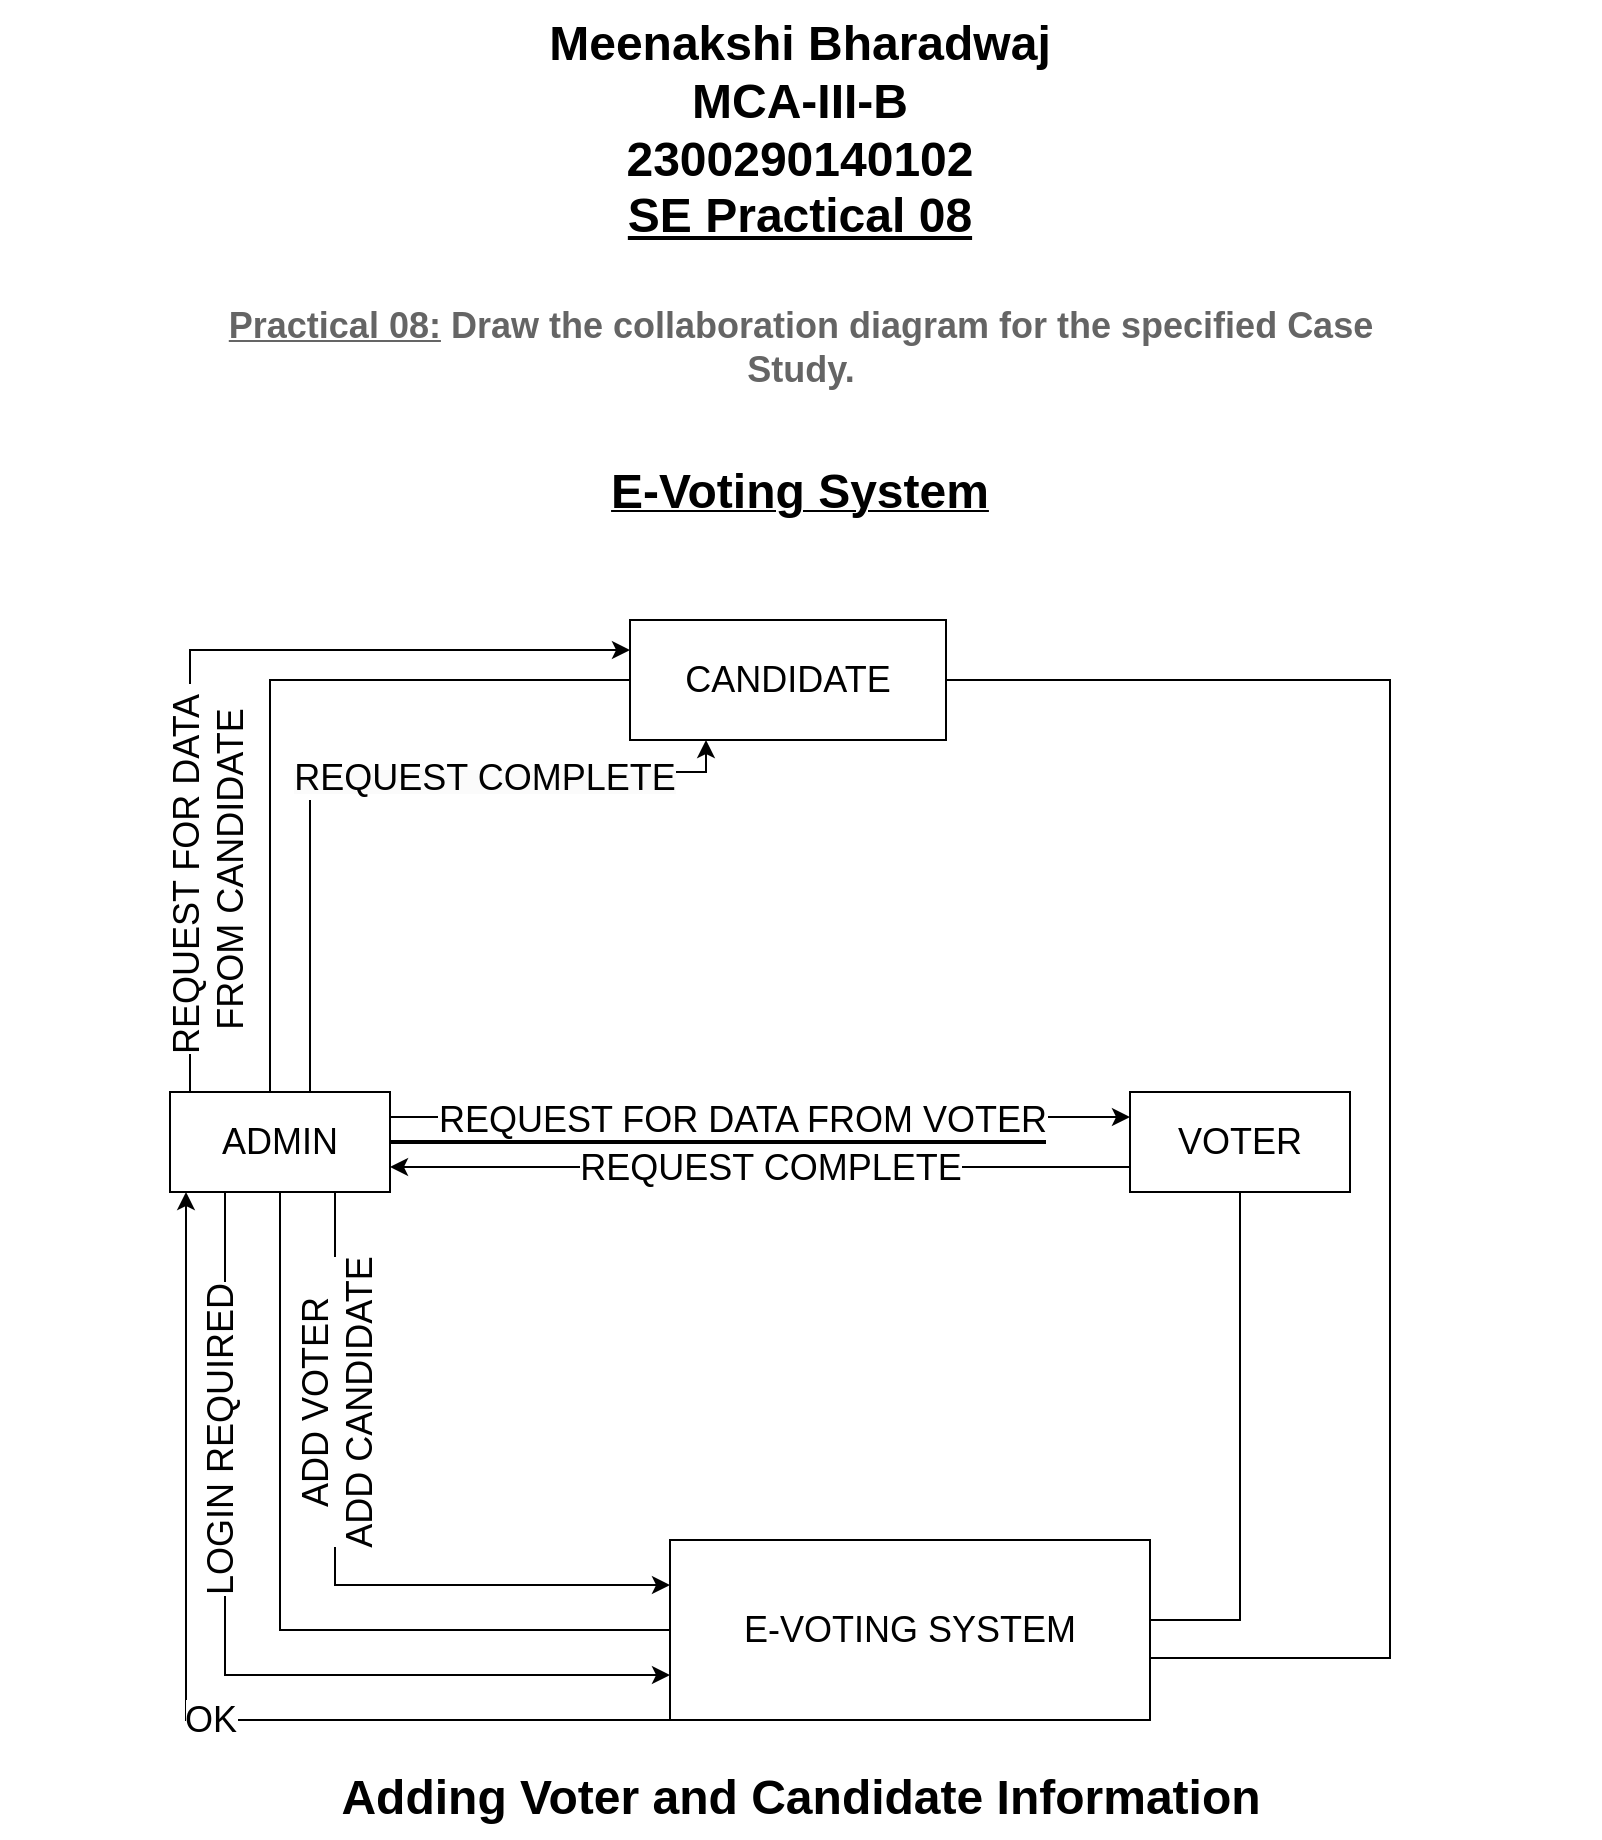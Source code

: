 <mxfile version="24.9.2">
  <diagram name="Page-1" id="XGDIcfB1qQyD2qvqPcb-">
    <mxGraphModel dx="974" dy="422" grid="1" gridSize="10" guides="1" tooltips="1" connect="1" arrows="1" fold="1" page="1" pageScale="1" pageWidth="850" pageHeight="1100" math="0" shadow="0">
      <root>
        <mxCell id="0" />
        <mxCell id="1" parent="0" />
        <mxCell id="vKq-Uz0_vq1EwovhOex8-3" value="&lt;font style=&quot;font-size: 18px;&quot;&gt;CANDIDATE&lt;/font&gt;" style="html=1;whiteSpace=wrap;" parent="1" vertex="1">
          <mxGeometry x="340" y="320" width="158" height="60" as="geometry" />
        </mxCell>
        <mxCell id="vKq-Uz0_vq1EwovhOex8-18" style="edgeStyle=orthogonalEdgeStyle;rounded=0;orthogonalLoop=1;jettySize=auto;html=1;exitX=0.75;exitY=0;exitDx=0;exitDy=0;" parent="1" target="vKq-Uz0_vq1EwovhOex8-3" edge="1">
          <mxGeometry relative="1" as="geometry">
            <mxPoint x="378" y="373" as="targetPoint" />
            <mxPoint x="180" y="556" as="sourcePoint" />
            <Array as="points">
              <mxPoint x="180" y="396" />
              <mxPoint x="378" y="396" />
            </Array>
          </mxGeometry>
        </mxCell>
        <mxCell id="vKq-Uz0_vq1EwovhOex8-19" value="&lt;span style=&quot;text-wrap-mode: wrap; background-color: rgb(251, 251, 251);&quot;&gt;&lt;font style=&quot;font-size: 18px;&quot;&gt;REQUEST COMPLETE&lt;/font&gt;&lt;/span&gt;" style="edgeLabel;html=1;align=center;verticalAlign=middle;resizable=0;points=[];" parent="vKq-Uz0_vq1EwovhOex8-18" vertex="1" connectable="0">
          <mxGeometry x="0.71" y="-3" relative="1" as="geometry">
            <mxPoint x="-73" as="offset" />
          </mxGeometry>
        </mxCell>
        <mxCell id="vKq-Uz0_vq1EwovhOex8-20" style="edgeStyle=orthogonalEdgeStyle;rounded=0;orthogonalLoop=1;jettySize=auto;html=1;exitX=0;exitY=0;exitDx=0;exitDy=0;entryX=0;entryY=0.25;entryDx=0;entryDy=0;" parent="1" source="vKq-Uz0_vq1EwovhOex8-4" target="vKq-Uz0_vq1EwovhOex8-3" edge="1">
          <mxGeometry relative="1" as="geometry">
            <Array as="points">
              <mxPoint x="120" y="556" />
              <mxPoint x="120" y="335" />
            </Array>
          </mxGeometry>
        </mxCell>
        <mxCell id="vKq-Uz0_vq1EwovhOex8-21" value="&lt;font style=&quot;font-size: 18px;&quot;&gt;REQUEST FOR DATA&amp;nbsp;&lt;/font&gt;&lt;div&gt;&lt;font style=&quot;font-size: 18px;&quot;&gt;FROM CANDIDATE&lt;/font&gt;&lt;/div&gt;" style="edgeLabel;html=1;align=center;verticalAlign=middle;resizable=0;points=[];rotation=-90;" parent="vKq-Uz0_vq1EwovhOex8-20" vertex="1" connectable="0">
          <mxGeometry x="0.202" relative="1" as="geometry">
            <mxPoint x="-31" y="110" as="offset" />
          </mxGeometry>
        </mxCell>
        <mxCell id="vKq-Uz0_vq1EwovhOex8-24" style="edgeStyle=orthogonalEdgeStyle;rounded=0;orthogonalLoop=1;jettySize=auto;html=1;exitX=1;exitY=0.25;exitDx=0;exitDy=0;entryX=0;entryY=0.25;entryDx=0;entryDy=0;" parent="1" source="vKq-Uz0_vq1EwovhOex8-4" target="vKq-Uz0_vq1EwovhOex8-5" edge="1">
          <mxGeometry relative="1" as="geometry">
            <mxPoint x="390" y="546" as="targetPoint" />
          </mxGeometry>
        </mxCell>
        <mxCell id="vKq-Uz0_vq1EwovhOex8-26" value="&lt;font style=&quot;font-size: 18px;&quot;&gt;REQUEST FOR DATA FROM VOTER&lt;/font&gt;" style="edgeLabel;html=1;align=center;verticalAlign=middle;resizable=0;points=[];" parent="vKq-Uz0_vq1EwovhOex8-24" vertex="1" connectable="0">
          <mxGeometry x="-0.058" y="-1" relative="1" as="geometry">
            <mxPoint x="1" as="offset" />
          </mxGeometry>
        </mxCell>
        <mxCell id="vKq-Uz0_vq1EwovhOex8-31" style="edgeStyle=orthogonalEdgeStyle;rounded=0;orthogonalLoop=1;jettySize=auto;html=1;exitX=0.25;exitY=1;exitDx=0;exitDy=0;entryX=0;entryY=0.75;entryDx=0;entryDy=0;" parent="1" source="vKq-Uz0_vq1EwovhOex8-4" target="vKq-Uz0_vq1EwovhOex8-10" edge="1">
          <mxGeometry relative="1" as="geometry" />
        </mxCell>
        <mxCell id="vKq-Uz0_vq1EwovhOex8-32" value="&lt;font style=&quot;font-size: 18px;&quot;&gt;LOGIN REQUIRED&lt;/font&gt;" style="edgeLabel;html=1;align=center;verticalAlign=middle;resizable=0;points=[];rotation=-90;" parent="vKq-Uz0_vq1EwovhOex8-31" vertex="1" connectable="0">
          <mxGeometry x="-0.464" y="2" relative="1" as="geometry">
            <mxPoint x="-4" as="offset" />
          </mxGeometry>
        </mxCell>
        <mxCell id="vKq-Uz0_vq1EwovhOex8-4" value="&lt;font style=&quot;font-size: 18px;&quot;&gt;ADMIN&lt;/font&gt;" style="html=1;whiteSpace=wrap;" parent="1" vertex="1">
          <mxGeometry x="110.0" y="556" width="110" height="50" as="geometry" />
        </mxCell>
        <mxCell id="vKq-Uz0_vq1EwovhOex8-25" style="edgeStyle=orthogonalEdgeStyle;rounded=0;orthogonalLoop=1;jettySize=auto;html=1;exitX=0;exitY=0.75;exitDx=0;exitDy=0;entryX=1;entryY=0.75;entryDx=0;entryDy=0;" parent="1" source="vKq-Uz0_vq1EwovhOex8-5" target="vKq-Uz0_vq1EwovhOex8-4" edge="1">
          <mxGeometry relative="1" as="geometry" />
        </mxCell>
        <mxCell id="vKq-Uz0_vq1EwovhOex8-27" value="&lt;font style=&quot;font-size: 18px;&quot;&gt;REQUEST COMPLETE&lt;/font&gt;" style="edgeLabel;html=1;align=center;verticalAlign=middle;resizable=0;points=[];" parent="vKq-Uz0_vq1EwovhOex8-25" vertex="1" connectable="0">
          <mxGeometry x="-0.025" relative="1" as="geometry">
            <mxPoint as="offset" />
          </mxGeometry>
        </mxCell>
        <mxCell id="vKq-Uz0_vq1EwovhOex8-5" value="&lt;font style=&quot;font-size: 18px;&quot;&gt;VOTER&lt;/font&gt;" style="html=1;whiteSpace=wrap;" parent="1" vertex="1">
          <mxGeometry x="590" y="556" width="110" height="50" as="geometry" />
        </mxCell>
        <mxCell id="vKq-Uz0_vq1EwovhOex8-9" value="" style="line;strokeWidth=2;html=1;" parent="1" vertex="1">
          <mxGeometry x="220" y="576" width="328" height="10" as="geometry" />
        </mxCell>
        <mxCell id="vKq-Uz0_vq1EwovhOex8-10" value="&lt;font style=&quot;font-size: 18px;&quot;&gt;E-VOTING&amp;nbsp;&lt;/font&gt;&lt;span style=&quot;font-size: 18px; background-color: initial;&quot;&gt;SYSTEM&lt;/span&gt;" style="html=1;whiteSpace=wrap;" parent="1" vertex="1">
          <mxGeometry x="360" y="780" width="240" height="90" as="geometry" />
        </mxCell>
        <mxCell id="vKq-Uz0_vq1EwovhOex8-29" style="edgeStyle=orthogonalEdgeStyle;rounded=0;orthogonalLoop=1;jettySize=auto;html=1;exitX=0.75;exitY=1;exitDx=0;exitDy=0;entryX=0;entryY=0.25;entryDx=0;entryDy=0;" parent="1" source="vKq-Uz0_vq1EwovhOex8-4" target="vKq-Uz0_vq1EwovhOex8-10" edge="1">
          <mxGeometry relative="1" as="geometry">
            <mxPoint x="210" y="616" as="sourcePoint" />
            <mxPoint x="260" y="806" as="targetPoint" />
            <Array as="points">
              <mxPoint x="192" y="803" />
            </Array>
          </mxGeometry>
        </mxCell>
        <mxCell id="vKq-Uz0_vq1EwovhOex8-30" value="&lt;font style=&quot;font-size: 18px;&quot;&gt;ADD VOTER&lt;/font&gt;&lt;div&gt;&lt;font style=&quot;font-size: 18px;&quot;&gt;ADD CANDIDATE&lt;/font&gt;&lt;/div&gt;" style="edgeLabel;html=1;align=center;verticalAlign=middle;resizable=0;points=[];rotation=-90;" parent="vKq-Uz0_vq1EwovhOex8-29" vertex="1" connectable="0">
          <mxGeometry x="-0.093" y="1" relative="1" as="geometry">
            <mxPoint y="-59" as="offset" />
          </mxGeometry>
        </mxCell>
        <mxCell id="vKq-Uz0_vq1EwovhOex8-33" style="edgeStyle=orthogonalEdgeStyle;rounded=0;orthogonalLoop=1;jettySize=auto;html=1;exitX=0;exitY=1;exitDx=0;exitDy=0;" parent="1" source="vKq-Uz0_vq1EwovhOex8-10" edge="1">
          <mxGeometry relative="1" as="geometry">
            <mxPoint x="260" y="849" as="sourcePoint" />
            <mxPoint x="118.0" y="606" as="targetPoint" />
            <Array as="points">
              <mxPoint x="118" y="870" />
            </Array>
          </mxGeometry>
        </mxCell>
        <mxCell id="vKq-Uz0_vq1EwovhOex8-34" value="&lt;font style=&quot;font-size: 18px;&quot;&gt;OK&lt;/font&gt;" style="edgeLabel;html=1;align=center;verticalAlign=middle;resizable=0;points=[];" parent="vKq-Uz0_vq1EwovhOex8-33" vertex="1" connectable="0">
          <mxGeometry x="0.126" relative="1" as="geometry">
            <mxPoint x="12" y="43" as="offset" />
          </mxGeometry>
        </mxCell>
        <mxCell id="vKq-Uz0_vq1EwovhOex8-35" value="Adding Voter and Candidate Information" style="text;strokeColor=none;fillColor=none;html=1;fontSize=24;fontStyle=1;verticalAlign=middle;align=center;" parent="1" vertex="1">
          <mxGeometry x="185" y="889" width="480" height="40" as="geometry" />
        </mxCell>
        <mxCell id="vKq-Uz0_vq1EwovhOex8-36" value="&lt;b&gt;&lt;u&gt;&lt;font style=&quot;font-size: 24px;&quot;&gt;E-Voting System&lt;/font&gt;&lt;/u&gt;&lt;/b&gt;" style="text;html=1;align=center;verticalAlign=middle;whiteSpace=wrap;rounded=0;" parent="1" vertex="1">
          <mxGeometry x="285" y="230" width="280" height="51" as="geometry" />
        </mxCell>
        <mxCell id="vKq-Uz0_vq1EwovhOex8-37" value="&lt;font style=&quot;font-size: 24px;&quot;&gt;&lt;b style=&quot;&quot;&gt;Meenakshi Bharadwaj&lt;/b&gt;&lt;/font&gt;&lt;div&gt;&lt;font style=&quot;font-size: 24px;&quot;&gt;&lt;b&gt;MCA-III-B&lt;/b&gt;&lt;/font&gt;&lt;/div&gt;&lt;div&gt;&lt;font style=&quot;font-size: 24px;&quot;&gt;&lt;b&gt;2300290140102&lt;/b&gt;&lt;/font&gt;&lt;/div&gt;&lt;div&gt;&lt;font style=&quot;font-size: 24px;&quot;&gt;&lt;b style=&quot;&quot;&gt;&lt;u style=&quot;&quot;&gt;SE Practical 08&lt;/u&gt;&lt;/b&gt;&lt;/font&gt;&lt;/div&gt;" style="text;html=1;align=center;verticalAlign=middle;whiteSpace=wrap;rounded=0;" parent="1" vertex="1">
          <mxGeometry x="25" y="10" width="800" height="130" as="geometry" />
        </mxCell>
        <mxCell id="vKq-Uz0_vq1EwovhOex8-38" value="&lt;font style=&quot;font-size: 18px;&quot;&gt;&lt;span style=&quot;color: rgb(101, 101, 101); font-family: &amp;quot;Century Gothic&amp;quot;, Arial, Helvetica, sans-serif; font-style: normal; font-variant-ligatures: normal; font-variant-caps: normal; letter-spacing: normal; orphans: 2; text-indent: 0px; text-transform: none; widows: 2; word-spacing: 0px; -webkit-text-stroke-width: 0px; white-space: normal; background-color: rgb(255, 255, 255); text-decoration-thickness: initial; text-decoration-style: initial; text-decoration-color: initial; float: none; display: inline !important;&quot;&gt;&lt;font style=&quot;&quot;&gt;&lt;u style=&quot;&quot;&gt;Practical 08:&lt;/u&gt;&amp;nbsp;&lt;/font&gt;&lt;/span&gt;&lt;span style=&quot;color: rgb(101, 101, 101); font-family: &amp;quot;Century Gothic&amp;quot;, Arial, Helvetica, sans-serif; text-align: left; background-color: rgb(255, 255, 255);&quot;&gt;Draw the collaboration diagram for the specified Case Study.&lt;/span&gt;&lt;/font&gt;" style="text;whiteSpace=wrap;html=1;align=center;fontStyle=1" parent="1" vertex="1">
          <mxGeometry x="138" y="156" width="575" height="40" as="geometry" />
        </mxCell>
        <mxCell id="vKq-Uz0_vq1EwovhOex8-50" value="" style="endArrow=none;html=1;rounded=0;edgeStyle=orthogonalEdgeStyle;entryX=0;entryY=0.5;entryDx=0;entryDy=0;exitX=0.5;exitY=0;exitDx=0;exitDy=0;" parent="1" source="vKq-Uz0_vq1EwovhOex8-4" target="vKq-Uz0_vq1EwovhOex8-3" edge="1">
          <mxGeometry width="50" height="50" relative="1" as="geometry">
            <mxPoint x="160" y="490" as="sourcePoint" />
            <mxPoint x="320" y="390" as="targetPoint" />
            <Array as="points">
              <mxPoint x="160" y="556" />
              <mxPoint x="160" y="350" />
            </Array>
          </mxGeometry>
        </mxCell>
        <mxCell id="vKq-Uz0_vq1EwovhOex8-51" value="" style="endArrow=none;html=1;rounded=0;edgeStyle=orthogonalEdgeStyle;exitX=1;exitY=0.75;exitDx=0;exitDy=0;" parent="1" source="vKq-Uz0_vq1EwovhOex8-10" target="vKq-Uz0_vq1EwovhOex8-3" edge="1">
          <mxGeometry width="50" height="50" relative="1" as="geometry">
            <mxPoint x="620" y="830" as="sourcePoint" />
            <mxPoint x="490" y="350" as="targetPoint" />
            <Array as="points">
              <mxPoint x="720" y="839" />
              <mxPoint x="720" y="350" />
            </Array>
          </mxGeometry>
        </mxCell>
        <mxCell id="vKq-Uz0_vq1EwovhOex8-52" value="" style="endArrow=none;html=1;rounded=0;exitX=0.5;exitY=1;exitDx=0;exitDy=0;edgeStyle=orthogonalEdgeStyle;entryX=0;entryY=0.5;entryDx=0;entryDy=0;" parent="1" source="vKq-Uz0_vq1EwovhOex8-4" target="vKq-Uz0_vq1EwovhOex8-10" edge="1">
          <mxGeometry width="50" height="50" relative="1" as="geometry">
            <mxPoint x="520" y="610" as="sourcePoint" />
            <mxPoint x="165" y="810" as="targetPoint" />
          </mxGeometry>
        </mxCell>
        <mxCell id="vKq-Uz0_vq1EwovhOex8-53" value="" style="endArrow=none;html=1;rounded=0;entryX=0.5;entryY=1;entryDx=0;entryDy=0;edgeStyle=orthogonalEdgeStyle;exitX=1;exitY=0.5;exitDx=0;exitDy=0;" parent="1" source="vKq-Uz0_vq1EwovhOex8-10" target="vKq-Uz0_vq1EwovhOex8-5" edge="1">
          <mxGeometry width="50" height="50" relative="1" as="geometry">
            <mxPoint x="520" y="690" as="sourcePoint" />
            <mxPoint x="570" y="640" as="targetPoint" />
            <Array as="points">
              <mxPoint x="645" y="820" />
            </Array>
          </mxGeometry>
        </mxCell>
      </root>
    </mxGraphModel>
  </diagram>
</mxfile>
